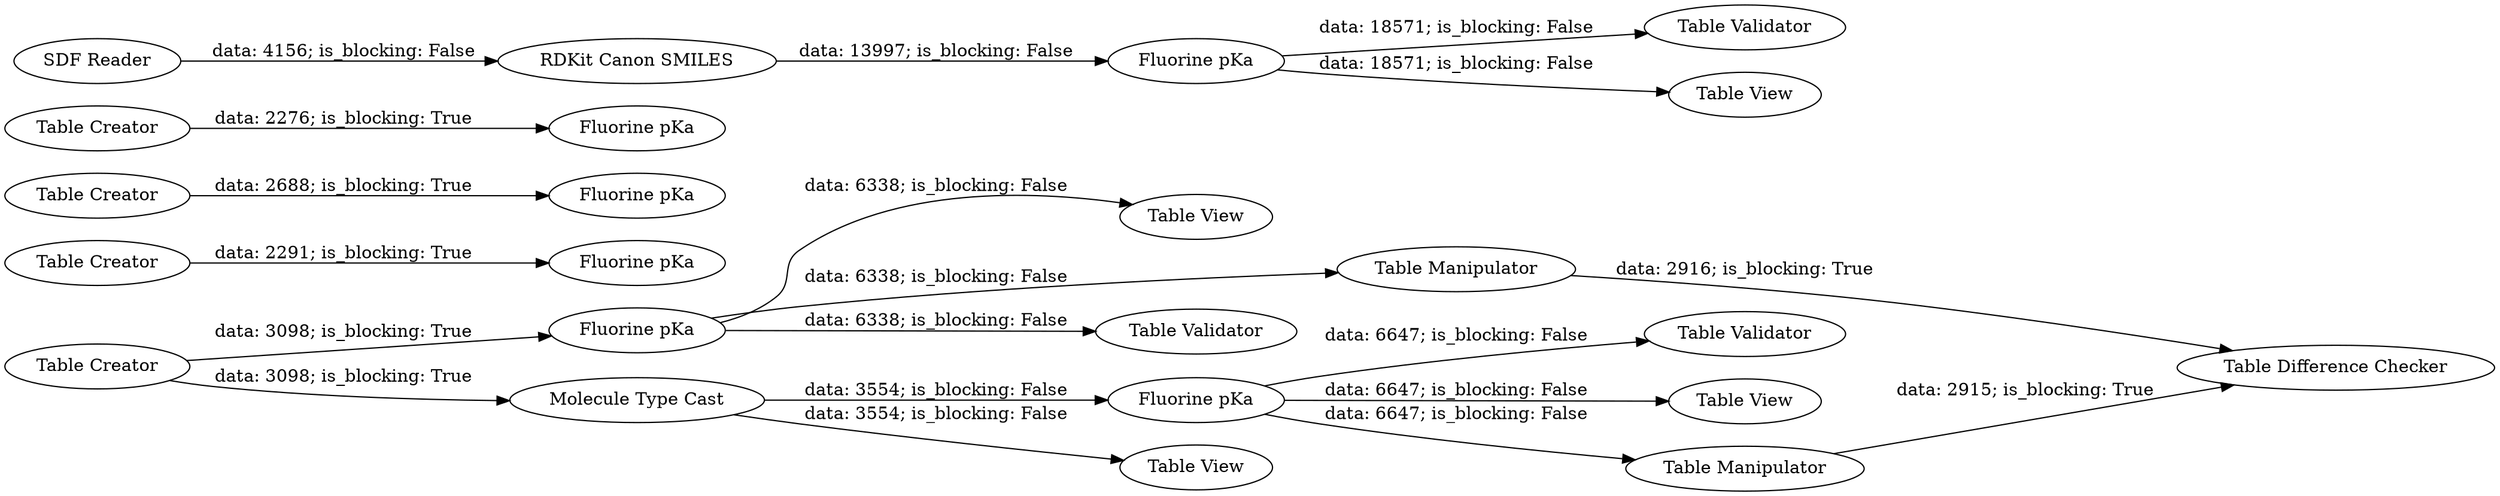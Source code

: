 digraph {
	"-8858978662065830557_67" [label="Fluorine pKa"]
	"-8858978662065830557_2" [label="Table Creator"]
	"-8858978662065830557_52" [label="Table Difference Checker"]
	"-8858978662065830557_57" [label="Table View"]
	"-8858978662065830557_22" [label="Table Creator"]
	"-8858978662065830557_71" [label="Fluorine pKa"]
	"-8858978662065830557_4" [label="Table View"]
	"-8858978662065830557_24" [label="Table Creator"]
	"-8858978662065830557_72" [label="Fluorine pKa"]
	"-8858978662065830557_50" [label="Table Manipulator"]
	"-8858978662065830557_39" [label="SDF Reader"]
	"-8858978662065830557_77" [label="Table Validator"]
	"-8858978662065830557_78" [label="Table Validator"]
	"-8858978662065830557_45" [label="RDKit Canon SMILES"]
	"-8858978662065830557_16" [label="Table Creator"]
	"-8858978662065830557_76" [label="Table Validator"]
	"-8858978662065830557_73" [label="Fluorine pKa"]
	"-8858978662065830557_47" [label="Table View"]
	"-8858978662065830557_68" [label="Fluorine pKa"]
	"-8858978662065830557_31" [label="Table View"]
	"-8858978662065830557_56" [label="Molecule Type Cast"]
	"-8858978662065830557_51" [label="Table Manipulator"]
	"-8858978662065830557_74" [label="Fluorine pKa"]
	"-8858978662065830557_74" -> "-8858978662065830557_47" [label="data: 18571; is_blocking: False"]
	"-8858978662065830557_68" -> "-8858978662065830557_50" [label="data: 6338; is_blocking: False"]
	"-8858978662065830557_39" -> "-8858978662065830557_45" [label="data: 4156; is_blocking: False"]
	"-8858978662065830557_2" -> "-8858978662065830557_56" [label="data: 3098; is_blocking: True"]
	"-8858978662065830557_22" -> "-8858978662065830557_72" [label="data: 2291; is_blocking: True"]
	"-8858978662065830557_67" -> "-8858978662065830557_77" [label="data: 6647; is_blocking: False"]
	"-8858978662065830557_67" -> "-8858978662065830557_31" [label="data: 6647; is_blocking: False"]
	"-8858978662065830557_16" -> "-8858978662065830557_71" [label="data: 2688; is_blocking: True"]
	"-8858978662065830557_68" -> "-8858978662065830557_4" [label="data: 6338; is_blocking: False"]
	"-8858978662065830557_67" -> "-8858978662065830557_51" [label="data: 6647; is_blocking: False"]
	"-8858978662065830557_68" -> "-8858978662065830557_76" [label="data: 6338; is_blocking: False"]
	"-8858978662065830557_50" -> "-8858978662065830557_52" [label="data: 2916; is_blocking: True"]
	"-8858978662065830557_51" -> "-8858978662065830557_52" [label="data: 2915; is_blocking: True"]
	"-8858978662065830557_56" -> "-8858978662065830557_57" [label="data: 3554; is_blocking: False"]
	"-8858978662065830557_2" -> "-8858978662065830557_68" [label="data: 3098; is_blocking: True"]
	"-8858978662065830557_56" -> "-8858978662065830557_67" [label="data: 3554; is_blocking: False"]
	"-8858978662065830557_24" -> "-8858978662065830557_73" [label="data: 2276; is_blocking: True"]
	"-8858978662065830557_74" -> "-8858978662065830557_78" [label="data: 18571; is_blocking: False"]
	"-8858978662065830557_45" -> "-8858978662065830557_74" [label="data: 13997; is_blocking: False"]
	rankdir=LR
}
